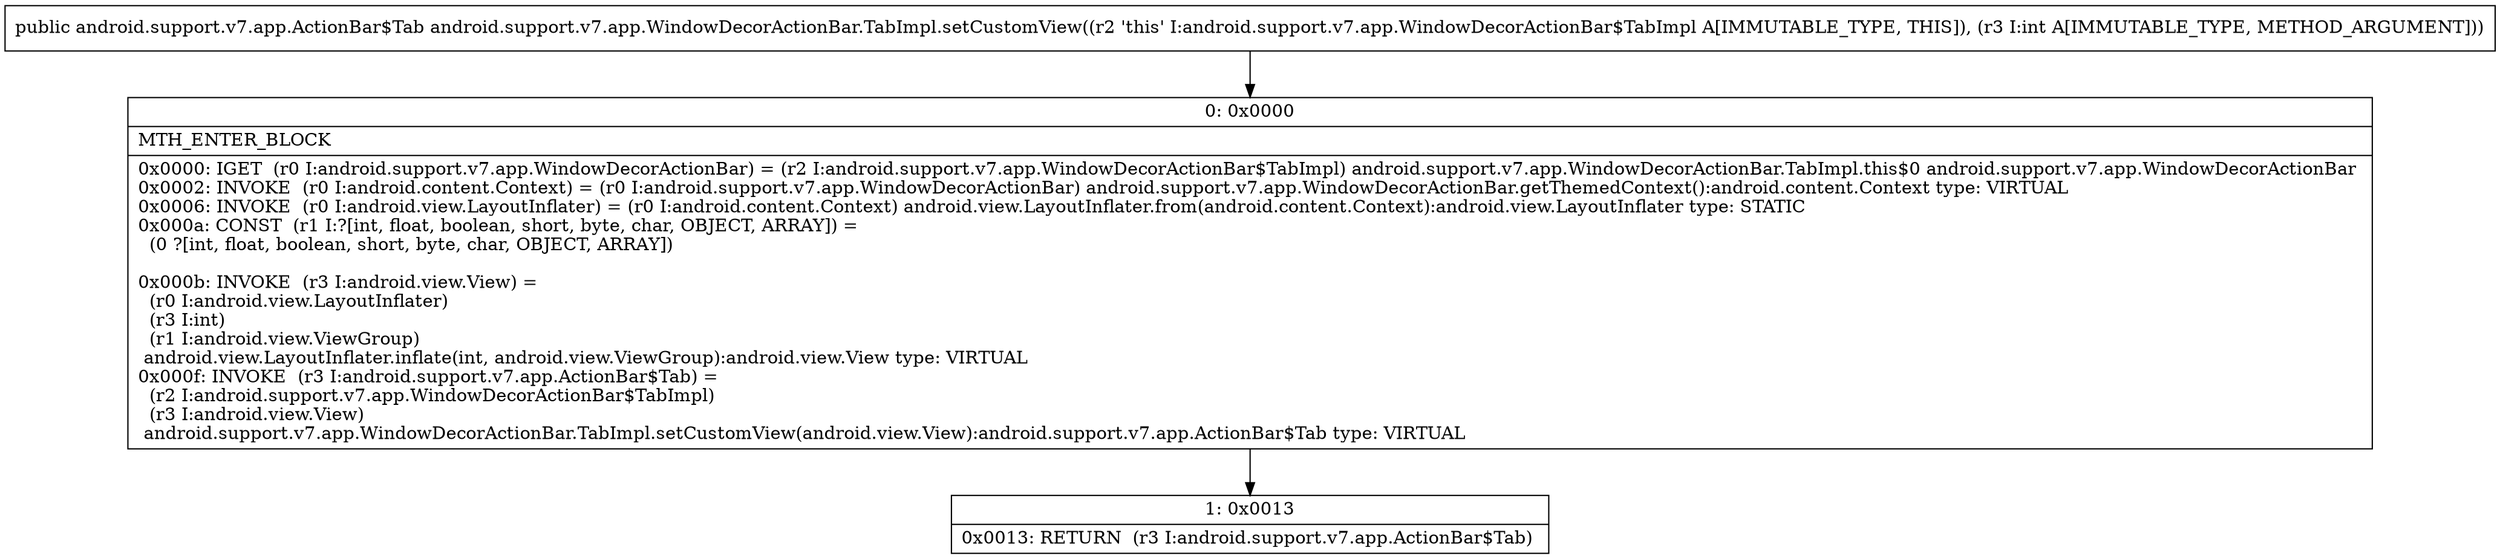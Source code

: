 digraph "CFG forandroid.support.v7.app.WindowDecorActionBar.TabImpl.setCustomView(I)Landroid\/support\/v7\/app\/ActionBar$Tab;" {
Node_0 [shape=record,label="{0\:\ 0x0000|MTH_ENTER_BLOCK\l|0x0000: IGET  (r0 I:android.support.v7.app.WindowDecorActionBar) = (r2 I:android.support.v7.app.WindowDecorActionBar$TabImpl) android.support.v7.app.WindowDecorActionBar.TabImpl.this$0 android.support.v7.app.WindowDecorActionBar \l0x0002: INVOKE  (r0 I:android.content.Context) = (r0 I:android.support.v7.app.WindowDecorActionBar) android.support.v7.app.WindowDecorActionBar.getThemedContext():android.content.Context type: VIRTUAL \l0x0006: INVOKE  (r0 I:android.view.LayoutInflater) = (r0 I:android.content.Context) android.view.LayoutInflater.from(android.content.Context):android.view.LayoutInflater type: STATIC \l0x000a: CONST  (r1 I:?[int, float, boolean, short, byte, char, OBJECT, ARRAY]) = \l  (0 ?[int, float, boolean, short, byte, char, OBJECT, ARRAY])\l \l0x000b: INVOKE  (r3 I:android.view.View) = \l  (r0 I:android.view.LayoutInflater)\l  (r3 I:int)\l  (r1 I:android.view.ViewGroup)\l android.view.LayoutInflater.inflate(int, android.view.ViewGroup):android.view.View type: VIRTUAL \l0x000f: INVOKE  (r3 I:android.support.v7.app.ActionBar$Tab) = \l  (r2 I:android.support.v7.app.WindowDecorActionBar$TabImpl)\l  (r3 I:android.view.View)\l android.support.v7.app.WindowDecorActionBar.TabImpl.setCustomView(android.view.View):android.support.v7.app.ActionBar$Tab type: VIRTUAL \l}"];
Node_1 [shape=record,label="{1\:\ 0x0013|0x0013: RETURN  (r3 I:android.support.v7.app.ActionBar$Tab) \l}"];
MethodNode[shape=record,label="{public android.support.v7.app.ActionBar$Tab android.support.v7.app.WindowDecorActionBar.TabImpl.setCustomView((r2 'this' I:android.support.v7.app.WindowDecorActionBar$TabImpl A[IMMUTABLE_TYPE, THIS]), (r3 I:int A[IMMUTABLE_TYPE, METHOD_ARGUMENT])) }"];
MethodNode -> Node_0;
Node_0 -> Node_1;
}

